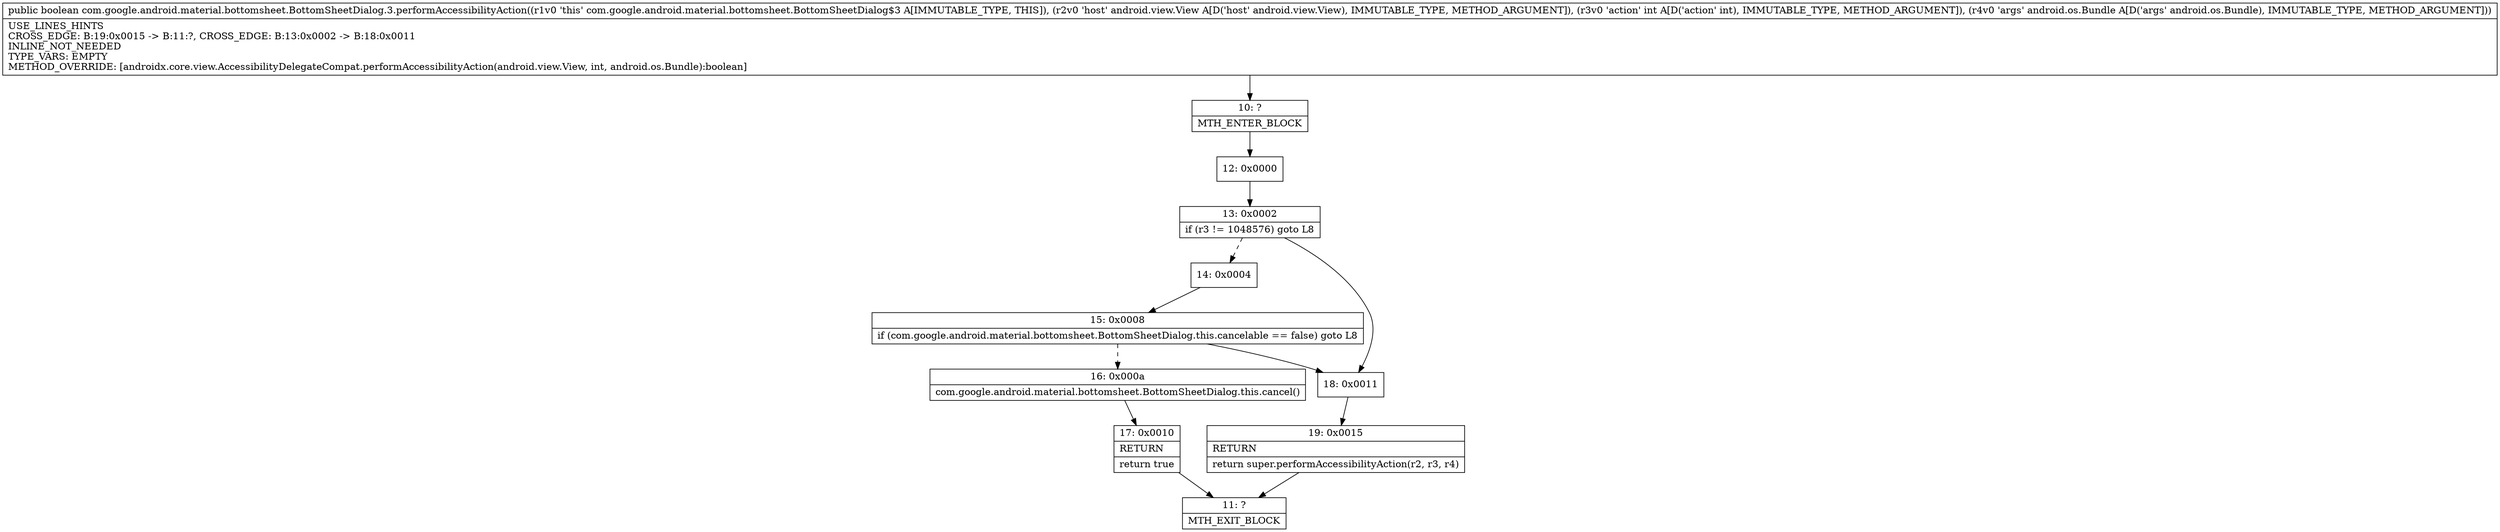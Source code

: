 digraph "CFG forcom.google.android.material.bottomsheet.BottomSheetDialog.3.performAccessibilityAction(Landroid\/view\/View;ILandroid\/os\/Bundle;)Z" {
Node_10 [shape=record,label="{10\:\ ?|MTH_ENTER_BLOCK\l}"];
Node_12 [shape=record,label="{12\:\ 0x0000}"];
Node_13 [shape=record,label="{13\:\ 0x0002|if (r3 != 1048576) goto L8\l}"];
Node_14 [shape=record,label="{14\:\ 0x0004}"];
Node_15 [shape=record,label="{15\:\ 0x0008|if (com.google.android.material.bottomsheet.BottomSheetDialog.this.cancelable == false) goto L8\l}"];
Node_16 [shape=record,label="{16\:\ 0x000a|com.google.android.material.bottomsheet.BottomSheetDialog.this.cancel()\l}"];
Node_17 [shape=record,label="{17\:\ 0x0010|RETURN\l|return true\l}"];
Node_11 [shape=record,label="{11\:\ ?|MTH_EXIT_BLOCK\l}"];
Node_18 [shape=record,label="{18\:\ 0x0011}"];
Node_19 [shape=record,label="{19\:\ 0x0015|RETURN\l|return super.performAccessibilityAction(r2, r3, r4)\l}"];
MethodNode[shape=record,label="{public boolean com.google.android.material.bottomsheet.BottomSheetDialog.3.performAccessibilityAction((r1v0 'this' com.google.android.material.bottomsheet.BottomSheetDialog$3 A[IMMUTABLE_TYPE, THIS]), (r2v0 'host' android.view.View A[D('host' android.view.View), IMMUTABLE_TYPE, METHOD_ARGUMENT]), (r3v0 'action' int A[D('action' int), IMMUTABLE_TYPE, METHOD_ARGUMENT]), (r4v0 'args' android.os.Bundle A[D('args' android.os.Bundle), IMMUTABLE_TYPE, METHOD_ARGUMENT]))  | USE_LINES_HINTS\lCROSS_EDGE: B:19:0x0015 \-\> B:11:?, CROSS_EDGE: B:13:0x0002 \-\> B:18:0x0011\lINLINE_NOT_NEEDED\lTYPE_VARS: EMPTY\lMETHOD_OVERRIDE: [androidx.core.view.AccessibilityDelegateCompat.performAccessibilityAction(android.view.View, int, android.os.Bundle):boolean]\l}"];
MethodNode -> Node_10;Node_10 -> Node_12;
Node_12 -> Node_13;
Node_13 -> Node_14[style=dashed];
Node_13 -> Node_18;
Node_14 -> Node_15;
Node_15 -> Node_16[style=dashed];
Node_15 -> Node_18;
Node_16 -> Node_17;
Node_17 -> Node_11;
Node_18 -> Node_19;
Node_19 -> Node_11;
}

